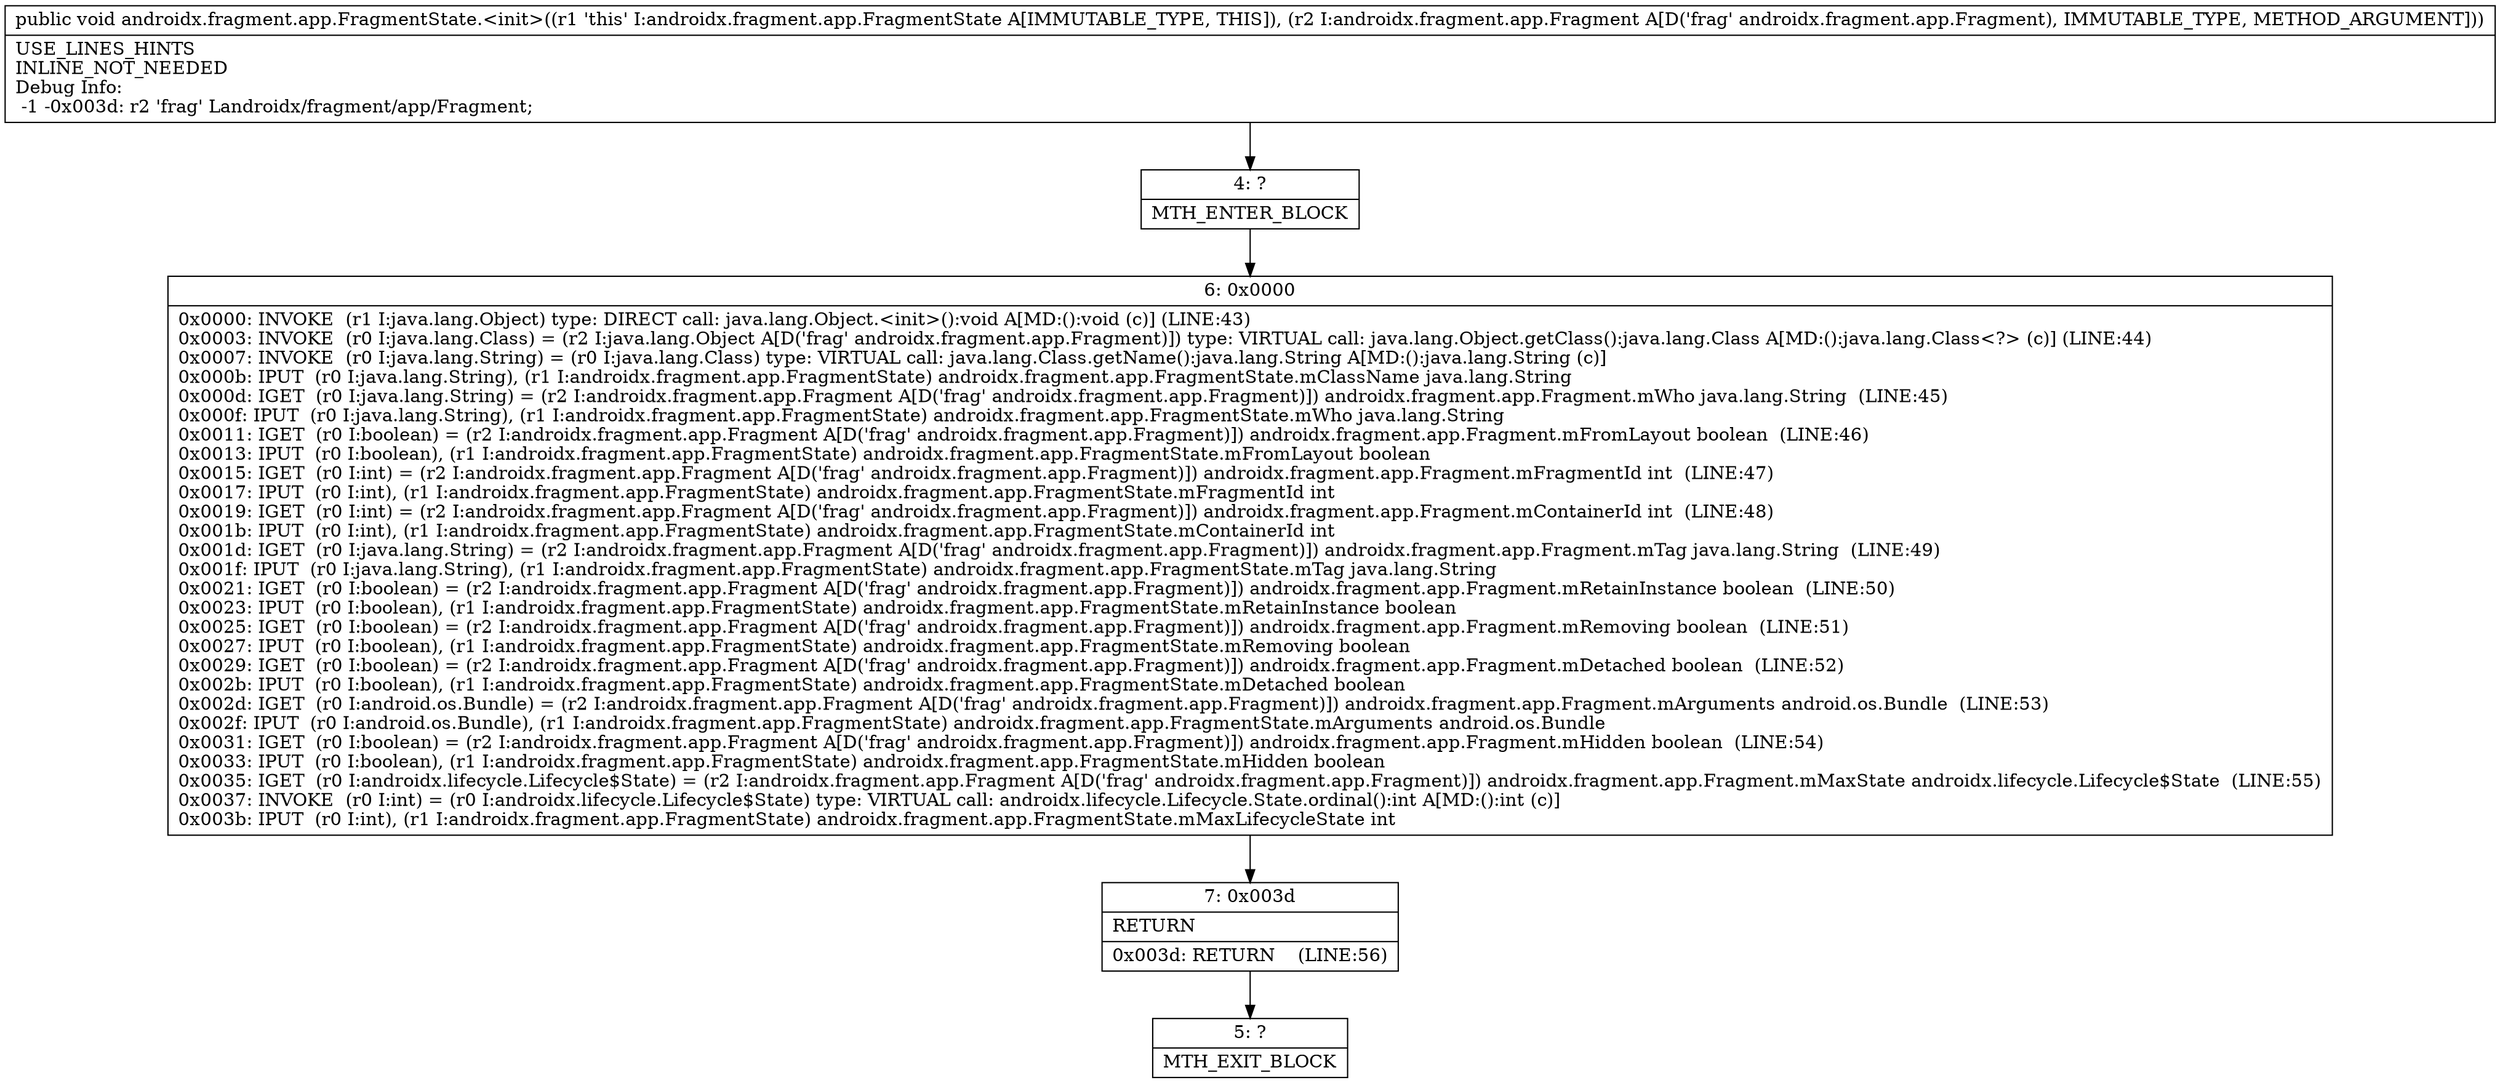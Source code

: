digraph "CFG forandroidx.fragment.app.FragmentState.\<init\>(Landroidx\/fragment\/app\/Fragment;)V" {
Node_4 [shape=record,label="{4\:\ ?|MTH_ENTER_BLOCK\l}"];
Node_6 [shape=record,label="{6\:\ 0x0000|0x0000: INVOKE  (r1 I:java.lang.Object) type: DIRECT call: java.lang.Object.\<init\>():void A[MD:():void (c)] (LINE:43)\l0x0003: INVOKE  (r0 I:java.lang.Class) = (r2 I:java.lang.Object A[D('frag' androidx.fragment.app.Fragment)]) type: VIRTUAL call: java.lang.Object.getClass():java.lang.Class A[MD:():java.lang.Class\<?\> (c)] (LINE:44)\l0x0007: INVOKE  (r0 I:java.lang.String) = (r0 I:java.lang.Class) type: VIRTUAL call: java.lang.Class.getName():java.lang.String A[MD:():java.lang.String (c)]\l0x000b: IPUT  (r0 I:java.lang.String), (r1 I:androidx.fragment.app.FragmentState) androidx.fragment.app.FragmentState.mClassName java.lang.String \l0x000d: IGET  (r0 I:java.lang.String) = (r2 I:androidx.fragment.app.Fragment A[D('frag' androidx.fragment.app.Fragment)]) androidx.fragment.app.Fragment.mWho java.lang.String  (LINE:45)\l0x000f: IPUT  (r0 I:java.lang.String), (r1 I:androidx.fragment.app.FragmentState) androidx.fragment.app.FragmentState.mWho java.lang.String \l0x0011: IGET  (r0 I:boolean) = (r2 I:androidx.fragment.app.Fragment A[D('frag' androidx.fragment.app.Fragment)]) androidx.fragment.app.Fragment.mFromLayout boolean  (LINE:46)\l0x0013: IPUT  (r0 I:boolean), (r1 I:androidx.fragment.app.FragmentState) androidx.fragment.app.FragmentState.mFromLayout boolean \l0x0015: IGET  (r0 I:int) = (r2 I:androidx.fragment.app.Fragment A[D('frag' androidx.fragment.app.Fragment)]) androidx.fragment.app.Fragment.mFragmentId int  (LINE:47)\l0x0017: IPUT  (r0 I:int), (r1 I:androidx.fragment.app.FragmentState) androidx.fragment.app.FragmentState.mFragmentId int \l0x0019: IGET  (r0 I:int) = (r2 I:androidx.fragment.app.Fragment A[D('frag' androidx.fragment.app.Fragment)]) androidx.fragment.app.Fragment.mContainerId int  (LINE:48)\l0x001b: IPUT  (r0 I:int), (r1 I:androidx.fragment.app.FragmentState) androidx.fragment.app.FragmentState.mContainerId int \l0x001d: IGET  (r0 I:java.lang.String) = (r2 I:androidx.fragment.app.Fragment A[D('frag' androidx.fragment.app.Fragment)]) androidx.fragment.app.Fragment.mTag java.lang.String  (LINE:49)\l0x001f: IPUT  (r0 I:java.lang.String), (r1 I:androidx.fragment.app.FragmentState) androidx.fragment.app.FragmentState.mTag java.lang.String \l0x0021: IGET  (r0 I:boolean) = (r2 I:androidx.fragment.app.Fragment A[D('frag' androidx.fragment.app.Fragment)]) androidx.fragment.app.Fragment.mRetainInstance boolean  (LINE:50)\l0x0023: IPUT  (r0 I:boolean), (r1 I:androidx.fragment.app.FragmentState) androidx.fragment.app.FragmentState.mRetainInstance boolean \l0x0025: IGET  (r0 I:boolean) = (r2 I:androidx.fragment.app.Fragment A[D('frag' androidx.fragment.app.Fragment)]) androidx.fragment.app.Fragment.mRemoving boolean  (LINE:51)\l0x0027: IPUT  (r0 I:boolean), (r1 I:androidx.fragment.app.FragmentState) androidx.fragment.app.FragmentState.mRemoving boolean \l0x0029: IGET  (r0 I:boolean) = (r2 I:androidx.fragment.app.Fragment A[D('frag' androidx.fragment.app.Fragment)]) androidx.fragment.app.Fragment.mDetached boolean  (LINE:52)\l0x002b: IPUT  (r0 I:boolean), (r1 I:androidx.fragment.app.FragmentState) androidx.fragment.app.FragmentState.mDetached boolean \l0x002d: IGET  (r0 I:android.os.Bundle) = (r2 I:androidx.fragment.app.Fragment A[D('frag' androidx.fragment.app.Fragment)]) androidx.fragment.app.Fragment.mArguments android.os.Bundle  (LINE:53)\l0x002f: IPUT  (r0 I:android.os.Bundle), (r1 I:androidx.fragment.app.FragmentState) androidx.fragment.app.FragmentState.mArguments android.os.Bundle \l0x0031: IGET  (r0 I:boolean) = (r2 I:androidx.fragment.app.Fragment A[D('frag' androidx.fragment.app.Fragment)]) androidx.fragment.app.Fragment.mHidden boolean  (LINE:54)\l0x0033: IPUT  (r0 I:boolean), (r1 I:androidx.fragment.app.FragmentState) androidx.fragment.app.FragmentState.mHidden boolean \l0x0035: IGET  (r0 I:androidx.lifecycle.Lifecycle$State) = (r2 I:androidx.fragment.app.Fragment A[D('frag' androidx.fragment.app.Fragment)]) androidx.fragment.app.Fragment.mMaxState androidx.lifecycle.Lifecycle$State  (LINE:55)\l0x0037: INVOKE  (r0 I:int) = (r0 I:androidx.lifecycle.Lifecycle$State) type: VIRTUAL call: androidx.lifecycle.Lifecycle.State.ordinal():int A[MD:():int (c)]\l0x003b: IPUT  (r0 I:int), (r1 I:androidx.fragment.app.FragmentState) androidx.fragment.app.FragmentState.mMaxLifecycleState int \l}"];
Node_7 [shape=record,label="{7\:\ 0x003d|RETURN\l|0x003d: RETURN    (LINE:56)\l}"];
Node_5 [shape=record,label="{5\:\ ?|MTH_EXIT_BLOCK\l}"];
MethodNode[shape=record,label="{public void androidx.fragment.app.FragmentState.\<init\>((r1 'this' I:androidx.fragment.app.FragmentState A[IMMUTABLE_TYPE, THIS]), (r2 I:androidx.fragment.app.Fragment A[D('frag' androidx.fragment.app.Fragment), IMMUTABLE_TYPE, METHOD_ARGUMENT]))  | USE_LINES_HINTS\lINLINE_NOT_NEEDED\lDebug Info:\l  \-1 \-0x003d: r2 'frag' Landroidx\/fragment\/app\/Fragment;\l}"];
MethodNode -> Node_4;Node_4 -> Node_6;
Node_6 -> Node_7;
Node_7 -> Node_5;
}

